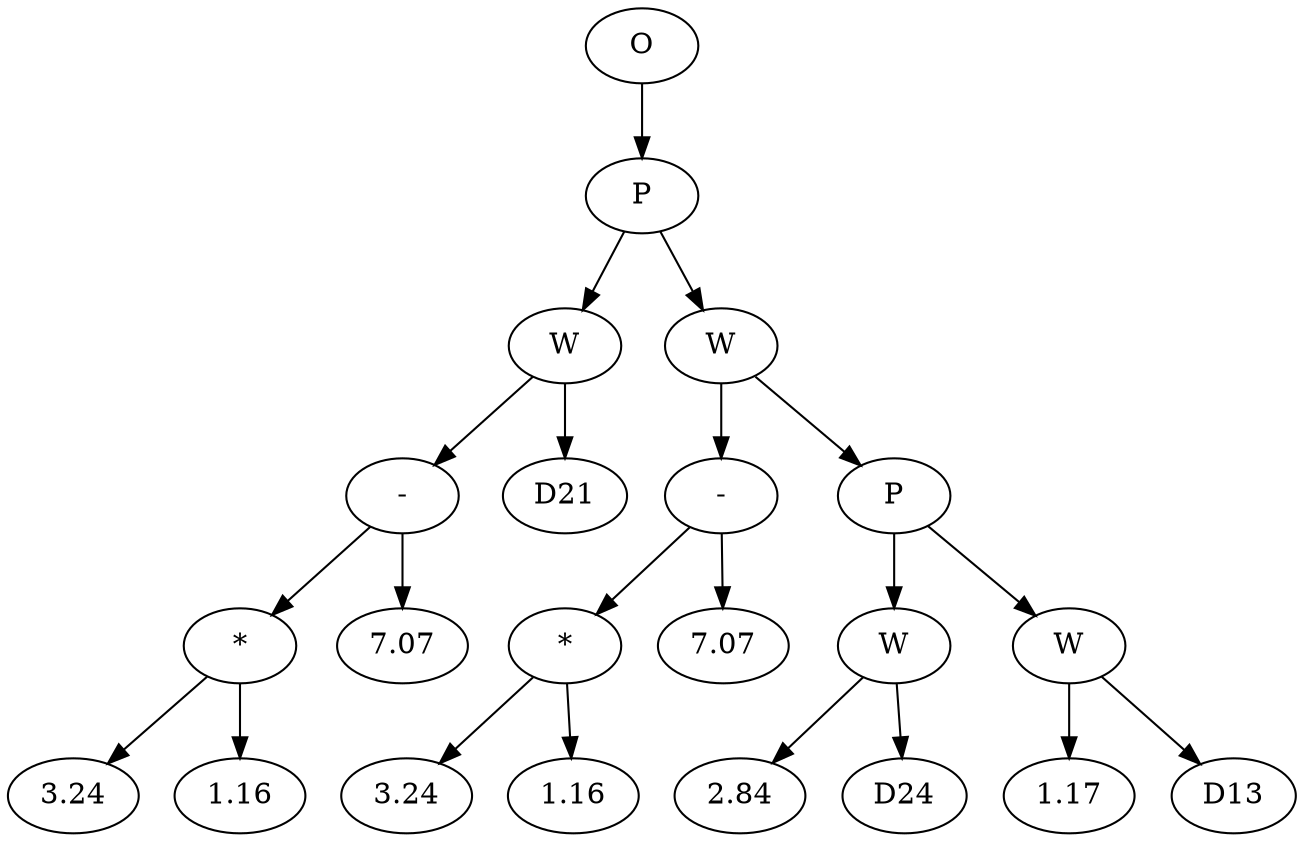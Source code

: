// Tree
digraph {
	16055516 [label=O]
	16055517 [label=P]
	16055516 -> 16055517
	16055518 [label=W]
	16055517 -> 16055518
	16055519 [label="-"]
	16055518 -> 16055519
	16055520 [label="*"]
	16055519 -> 16055520
	16055521 [label=3.24]
	16055520 -> 16055521
	16055522 [label=1.16]
	16055520 -> 16055522
	16055523 [label=7.07]
	16055519 -> 16055523
	16055524 [label=D21]
	16055518 -> 16055524
	16055525 [label=W]
	16055517 -> 16055525
	16055526 [label="-"]
	16055525 -> 16055526
	16055527 [label="*"]
	16055526 -> 16055527
	16055528 [label=3.24]
	16055527 -> 16055528
	16055529 [label=1.16]
	16055527 -> 16055529
	16055530 [label=7.07]
	16055526 -> 16055530
	16055531 [label=P]
	16055525 -> 16055531
	16055532 [label=W]
	16055531 -> 16055532
	16055533 [label=2.84]
	16055532 -> 16055533
	16055534 [label=D24]
	16055532 -> 16055534
	16055535 [label=W]
	16055531 -> 16055535
	16055536 [label=1.17]
	16055535 -> 16055536
	16055537 [label=D13]
	16055535 -> 16055537
}
